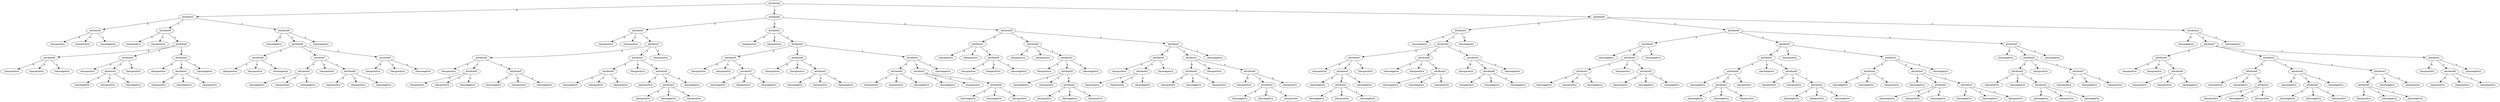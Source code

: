 digraph {
	1 [label=attribute4]
	1 -> 2 [label=b]
	2 [label=attribute2]
	2 -> 3 [label=b]
	3 [label=attribute6]
	3 -> 4 [label=b]
	4 [label=classpositive]
	3 -> 5 [label=x]
	5 [label=classpositive]
	3 -> 6 [label=o]
	6 [label=classnegative]
	2 -> 7 [label=x]
	7 [label=attribute6]
	7 -> 8 [label=b]
	8 [label=classpositive]
	7 -> 9 [label=x]
	9 [label=classpositive]
	7 -> 10 [label=o]
	10 [label=attribute0]
	10 -> 11 [label=b]
	11 [label=attribute8]
	11 -> 12 [label=b]
	12 [label=classpositive]
	11 -> 13 [label=x]
	13 [label=classpositive]
	11 -> 14 [label=o]
	14 [label=classnegative]
	10 -> 15 [label=x]
	15 [label=attribute3]
	15 -> 16 [label=b]
	16 [label=classpositive]
	15 -> 17 [label=x]
	17 [label=attribute1]
	17 -> 18 [label=b]
	18 [label=classnegative]
	17 -> 19 [label=x]
	19 [label=classpositive]
	17 -> 20 [label=o]
	20 [label=classnegative]
	15 -> 21 [label=o]
	21 [label=classpositive]
	10 -> 22 [label=o]
	22 [label=attribute3]
	22 -> 23 [label=b]
	23 [label=classpositive]
	22 -> 24 [label=x]
	24 [label=attribute1]
	24 -> 25 [label=b]
	25 [label=classpositive]
	24 -> 26 [label=x]
	26 [label=classnegative]
	24 -> 27 [label=o]
	27 [label=classpositive]
	22 -> 28 [label=o]
	28 [label=classnegative]
	2 -> 29 [label=o]
	29 [label=attribute6]
	29 -> 30 [label=b]
	30 [label=classnegative]
	29 -> 31 [label=x]
	31 [label=attribute8]
	31 -> 32 [label=b]
	32 [label=attribute0]
	32 -> 33 [label=b]
	33 [label=classpositive]
	32 -> 34 [label=x]
	34 [label=classpositive]
	32 -> 35 [label=o]
	35 [label=classnegative]
	31 -> 36 [label=x]
	36 [label=attribute7]
	36 -> 37 [label=b]
	37 [label=attribute0]
	37 -> 38 [label=b]
	38 [label=classnegative]
	37 -> 39 [label=x]
	39 [label=classpositive]
	37 -> 40 [label=o]
	40 [label=classnegative]
	36 -> 41 [label=x]
	41 [label=classpositive]
	36 -> 42 [label=o]
	42 [label=attribute0]
	42 -> 43 [label=b]
	43 [label=classpositive]
	42 -> 44 [label=x]
	44 [label=classpositive]
	42 -> 45 [label=o]
	45 [label=classnegative]
	31 -> 46 [label=o]
	46 [label=attribute5]
	46 -> 47 [label=b]
	47 [label=classpositive]
	46 -> 48 [label=x]
	48 [label=classpositive]
	46 -> 49 [label=o]
	49 [label=classnegative]
	29 -> 50 [label=o]
	50 [label=classnegative]
	1 -> 51 [label=x]
	51 [label=attribute6]
	51 -> 52 [label=b]
	52 [label=attribute2]
	52 -> 53 [label=b]
	53 [label=classpositive]
	52 -> 54 [label=x]
	54 [label=classpositive]
	52 -> 55 [label=o]
	55 [label=attribute7]
	55 -> 56 [label=b]
	56 [label=attribute8]
	56 -> 57 [label=b]
	57 [label=classpositive]
	56 -> 58 [label=x]
	58 [label=attribute0]
	58 -> 59 [label=b]
	59 [label=classpositive]
	58 -> 60 [label=x]
	60 [label=classpositive]
	58 -> 61 [label=o]
	61 [label=classnegative]
	56 -> 62 [label=o]
	62 [label=attribute5]
	62 -> 63 [label=b]
	63 [label=classnegative]
	62 -> 64 [label=x]
	64 [label=classpositive]
	62 -> 65 [label=o]
	65 [label=classnegative]
	55 -> 66 [label=x]
	66 [label=attribute1]
	66 -> 67 [label=b]
	67 [label=attribute0]
	67 -> 68 [label=b]
	68 [label=classnegative]
	67 -> 69 [label=x]
	69 [label=classpositive]
	67 -> 70 [label=o]
	70 [label=classpositive]
	66 -> 71 [label=x]
	71 [label=classpositive]
	66 -> 72 [label=o]
	72 [label=attribute0]
	72 -> 73 [label=b]
	73 [label=classpositive]
	72 -> 74 [label=x]
	74 [label=attribute3]
	74 -> 75 [label=b]
	75 [label=classpositive]
	74 -> 76 [label=x]
	76 [label=classnegative]
	74 -> 77 [label=o]
	77 [label=classpositive]
	72 -> 78 [label=o]
	78 [label=classnegative]
	55 -> 79 [label=o]
	79 [label=classpositive]
	51 -> 80 [label=x]
	80 [label=attribute2]
	80 -> 81 [label=b]
	81 [label=classpositive]
	80 -> 82 [label=x]
	82 [label=classpositive]
	80 -> 83 [label=o]
	83 [label=attribute0]
	83 -> 84 [label=b]
	84 [label=attribute5]
	84 -> 85 [label=b]
	85 [label=classpositive]
	84 -> 86 [label=x]
	86 [label=classpositive]
	84 -> 87 [label=o]
	87 [label=attribute7]
	87 -> 88 [label=b]
	88 [label=classnegative]
	87 -> 89 [label=x]
	89 [label=classpositive]
	87 -> 90 [label=o]
	90 [label=classnegative]
	83 -> 91 [label=x]
	91 [label=attribute8]
	91 -> 92 [label=b]
	92 [label=classpositive]
	91 -> 93 [label=x]
	93 [label=classpositive]
	91 -> 94 [label=o]
	94 [label=attribute3]
	94 -> 95 [label=b]
	95 [label=classnegative]
	94 -> 96 [label=x]
	96 [label=classpositive]
	94 -> 97 [label=o]
	97 [label=classnegative]
	83 -> 98 [label=o]
	98 [label=attribute1]
	98 -> 99 [label=b]
	99 [label=attribute5]
	99 -> 100 [label=b]
	100 [label=classpositive]
	99 -> 101 [label=x]
	101 [label=classpositive]
	99 -> 102 [label=o]
	102 [label=classnegative]
	98 -> 103 [label=x]
	103 [label=attribute7]
	103 -> 104 [label=b]
	104 [label=classnegative]
	103 -> 105 [label=x]
	105 [label=classpositive]
	103 -> 106 [label=o]
	106 [label=attribute8]
	106 -> 107 [label=b]
	107 [label=classnegative]
	106 -> 108 [label=x]
	108 [label=classnegative]
	106 -> 109 [label=o]
	109 [label=classpositive]
	98 -> 110 [label=o]
	110 [label=classnegative]
	51 -> 111 [label=o]
	111 [label=attribute8]
	111 -> 112 [label=b]
	112 [label=attribute3]
	112 -> 113 [label=b]
	113 [label=classpositive]
	112 -> 114 [label=x]
	114 [label=classpositive]
	112 -> 115 [label=o]
	115 [label=attribute0]
	115 -> 116 [label=b]
	116 [label=classpositive]
	115 -> 117 [label=x]
	117 [label=classpositive]
	115 -> 118 [label=o]
	118 [label=classnegative]
	111 -> 119 [label=x]
	119 [label=attribute0]
	119 -> 120 [label=b]
	120 [label=classpositive]
	119 -> 121 [label=x]
	121 [label=classpositive]
	119 -> 122 [label=o]
	122 [label=attribute3]
	122 -> 123 [label=b]
	123 [label=classpositive]
	122 -> 124 [label=x]
	124 [label=attribute5]
	124 -> 125 [label=b]
	125 [label=classnegative]
	124 -> 126 [label=x]
	126 [label=classpositive]
	124 -> 127 [label=o]
	127 [label=attribute2]
	127 -> 128 [label=b]
	128 [label=classpositive]
	127 -> 129 [label=x]
	129 [label=classnegative]
	127 -> 130 [label=o]
	130 [label=classpositive]
	122 -> 131 [label=o]
	131 [label=classnegative]
	111 -> 132 [label=o]
	132 [label=attribute7]
	132 -> 133 [label=b]
	133 [label=attribute5]
	133 -> 134 [label=b]
	134 [label=classpositive]
	133 -> 135 [label=x]
	135 [label=attribute3]
	135 -> 136 [label=b]
	136 [label=classpositive]
	135 -> 137 [label=x]
	137 [label=classpositive]
	135 -> 138 [label=o]
	138 [label=classnegative]
	133 -> 139 [label=o]
	139 [label=classnegative]
	132 -> 140 [label=x]
	140 [label=attribute1]
	140 -> 141 [label=b]
	141 [label=attribute0]
	141 -> 142 [label=b]
	142 [label=classpositive]
	141 -> 143 [label=x]
	143 [label=classnegative]
	141 -> 144 [label=o]
	144 [label=classpositive]
	140 -> 145 [label=x]
	145 [label=classpositive]
	140 -> 146 [label=o]
	146 [label=attribute0]
	146 -> 147 [label=b]
	147 [label=classpositive]
	146 -> 148 [label=x]
	148 [label=attribute2]
	148 -> 149 [label=b]
	149 [label=classnegative]
	148 -> 150 [label=x]
	150 [label=classnegative]
	148 -> 151 [label=o]
	151 [label=classpositive]
	146 -> 152 [label=o]
	152 [label=classpositive]
	132 -> 153 [label=o]
	153 [label=classnegative]
	1 -> 154 [label=o]
	154 [label=attribute6]
	154 -> 155 [label=b]
	155 [label=attribute2]
	155 -> 156 [label=b]
	156 [label=classnegative]
	155 -> 157 [label=x]
	157 [label=attribute5]
	157 -> 158 [label=b]
	158 [label=attribute3]
	158 -> 159 [label=b]
	159 [label=classpositive]
	158 -> 160 [label=x]
	160 [label=attribute0]
	160 -> 161 [label=b]
	161 [label=classnegative]
	160 -> 162 [label=x]
	162 [label=attribute1]
	162 -> 163 [label=b]
	163 [label=classnegative]
	162 -> 164 [label=x]
	164 [label=classpositive]
	162 -> 165 [label=o]
	165 [label=classnegative]
	160 -> 166 [label=o]
	166 [label=classnegative]
	158 -> 167 [label=o]
	167 [label=classpositive]
	157 -> 168 [label=x]
	168 [label=attribute8]
	168 -> 169 [label=b]
	169 [label=classnegative]
	168 -> 170 [label=x]
	170 [label=classpositive]
	168 -> 171 [label=o]
	171 [label=attribute3]
	171 -> 172 [label=b]
	172 [label=classnegative]
	171 -> 173 [label=x]
	173 [label=classnegative]
	171 -> 174 [label=o]
	174 [label=classpositive]
	157 -> 175 [label=o]
	175 [label=attribute3]
	175 -> 176 [label=b]
	176 [label=classpositive]
	175 -> 177 [label=x]
	177 [label=attribute8]
	177 -> 178 [label=b]
	178 [label=classpositive]
	177 -> 179 [label=x]
	179 [label=classnegative]
	177 -> 180 [label=o]
	180 [label=classnegative]
	175 -> 181 [label=o]
	181 [label=classnegative]
	155 -> 182 [label=o]
	182 [label=classnegative]
	154 -> 183 [label=x]
	183 [label=attribute8]
	183 -> 184 [label=b]
	184 [label=attribute0]
	184 -> 185 [label=b]
	185 [label=classnegative]
	184 -> 186 [label=x]
	186 [label=attribute3]
	186 -> 187 [label=b]
	187 [label=attribute1]
	187 -> 188 [label=b]
	188 [label=classnegative]
	187 -> 189 [label=x]
	189 [label=classpositive]
	187 -> 190 [label=o]
	190 [label=classnegative]
	186 -> 191 [label=x]
	191 [label=classpositive]
	186 -> 192 [label=o]
	192 [label=attribute5]
	192 -> 193 [label=b]
	193 [label=classpositive]
	192 -> 194 [label=x]
	194 [label=classnegative]
	192 -> 195 [label=o]
	195 [label=classnegative]
	184 -> 196 [label=o]
	196 [label=classnegative]
	183 -> 197 [label=x]
	197 [label=attribute7]
	197 -> 198 [label=b]
	198 [label=attribute1]
	198 -> 199 [label=b]
	199 [label=attribute0]
	199 -> 200 [label=b]
	200 [label=classnegative]
	199 -> 201 [label=x]
	201 [label=attribute2]
	201 -> 202 [label=b]
	202 [label=classnegative]
	201 -> 203 [label=x]
	203 [label=classnegative]
	201 -> 204 [label=o]
	204 [label=classpositive]
	199 -> 205 [label=o]
	205 [label=classpositive]
	198 -> 206 [label=x]
	206 [label=classnegative]
	198 -> 207 [label=o]
	207 [label=attribute0]
	207 -> 208 [label=b]
	208 [label=classpositive]
	207 -> 209 [label=x]
	209 [label=classpositive]
	207 -> 210 [label=o]
	210 [label=attribute2]
	210 -> 211 [label=b]
	211 [label=classnegative]
	210 -> 212 [label=x]
	212 [label=classpositive]
	210 -> 213 [label=o]
	213 [label=classnegative]
	197 -> 214 [label=x]
	214 [label=classpositive]
	197 -> 215 [label=o]
	215 [label=attribute1]
	215 -> 216 [label=b]
	216 [label=attribute2]
	216 -> 217 [label=b]
	217 [label=classnegative]
	216 -> 218 [label=x]
	218 [label=classnegative]
	216 -> 219 [label=o]
	219 [label=classpositive]
	215 -> 220 [label=x]
	220 [label=attribute0]
	220 -> 221 [label=b]
	221 [label=classnegative]
	220 -> 222 [label=x]
	222 [label=attribute3]
	222 -> 223 [label=b]
	223 [label=classnegative]
	222 -> 224 [label=x]
	224 [label=classpositive]
	222 -> 225 [label=o]
	225 [label=classnegative]
	220 -> 226 [label=o]
	226 [label=attribute3]
	226 -> 227 [label=b]
	227 [label=classnegative]
	226 -> 228 [label=x]
	228 [label=classnegative]
	226 -> 229 [label=o]
	229 [label=classpositive]
	215 -> 230 [label=o]
	230 [label=classnegative]
	183 -> 231 [label=o]
	231 [label=attribute0]
	231 -> 232 [label=b]
	232 [label=classnegative]
	231 -> 233 [label=x]
	233 [label=attribute3]
	233 -> 234 [label=b]
	234 [label=attribute5]
	234 -> 235 [label=b]
	235 [label=classpositive]
	234 -> 236 [label=x]
	236 [label=classnegative]
	234 -> 237 [label=o]
	237 [label=attribute2]
	237 -> 238 [label=b]
	238 [label=classnegative]
	237 -> 239 [label=x]
	239 [label=classpositive]
	237 -> 240 [label=o]
	240 [label=classnegative]
	233 -> 241 [label=x]
	241 [label=classpositive]
	233 -> 242 [label=o]
	242 [label=attribute7]
	242 -> 243 [label=b]
	243 [label=classpositive]
	242 -> 244 [label=x]
	244 [label=classnegative]
	242 -> 245 [label=o]
	245 [label=classpositive]
	231 -> 246 [label=o]
	246 [label=classnegative]
	154 -> 247 [label=o]
	247 [label=attribute2]
	247 -> 248 [label=b]
	248 [label=classnegative]
	247 -> 249 [label=x]
	249 [label=attribute7]
	249 -> 250 [label=b]
	250 [label=attribute0]
	250 -> 251 [label=b]
	251 [label=classpositive]
	250 -> 252 [label=x]
	252 [label=classpositive]
	250 -> 253 [label=o]
	253 [label=attribute8]
	253 -> 254 [label=b]
	254 [label=classpositive]
	253 -> 255 [label=x]
	255 [label=classpositive]
	253 -> 256 [label=o]
	256 [label=classnegative]
	249 -> 257 [label=x]
	257 [label=attribute3]
	257 -> 258 [label=b]
	258 [label=attribute0]
	258 -> 259 [label=b]
	259 [label=classpositive]
	258 -> 260 [label=x]
	260 [label=classpositive]
	258 -> 261 [label=o]
	261 [label=attribute1]
	261 -> 262 [label=b]
	262 [label=classpositive]
	261 -> 263 [label=x]
	263 [label=classnegative]
	261 -> 264 [label=o]
	264 [label=classpositive]
	257 -> 265 [label=x]
	265 [label=attribute5]
	265 -> 266 [label=b]
	266 [label=classnegative]
	265 -> 267 [label=x]
	267 [label=attribute0]
	267 -> 268 [label=b]
	268 [label=classnegative]
	267 -> 269 [label=x]
	269 [label=classnegative]
	267 -> 270 [label=o]
	270 [label=classpositive]
	265 -> 271 [label=o]
	271 [label=classnegative]
	257 -> 272 [label=o]
	272 [label=attribute1]
	272 -> 273 [label=b]
	273 [label=attribute0]
	273 -> 274 [label=b]
	274 [label=classpositive]
	273 -> 275 [label=x]
	275 [label=classnegative]
	273 -> 276 [label=o]
	276 [label=classnegative]
	272 -> 277 [label=x]
	277 [label=classnegative]
	272 -> 278 [label=o]
	278 [label=classpositive]
	249 -> 279 [label=o]
	279 [label=attribute1]
	279 -> 280 [label=b]
	280 [label=classpositive]
	279 -> 281 [label=x]
	281 [label=attribute8]
	281 -> 282 [label=b]
	282 [label=classpositive]
	281 -> 283 [label=x]
	283 [label=classpositive]
	281 -> 284 [label=o]
	284 [label=classnegative]
	279 -> 285 [label=o]
	285 [label=classnegative]
	247 -> 286 [label=o]
	286 [label=classnegative]
}
